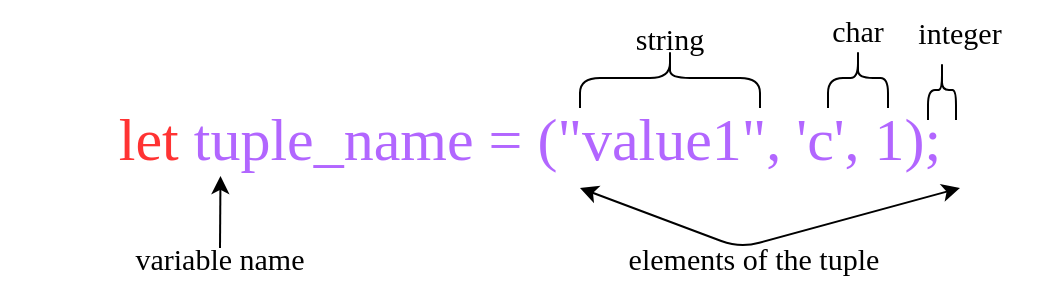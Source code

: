 <mxfile>
    <diagram id="wkZcW2R7m_rKK9hQJaxY" name="Page-1">
        <mxGraphModel dx="1035" dy="900" grid="1" gridSize="10" guides="1" tooltips="1" connect="1" arrows="1" fold="1" page="1" pageScale="1" pageWidth="800" pageHeight="500" math="0" shadow="0">
            <root>
                <mxCell id="0"/>
                <mxCell id="1" parent="0"/>
                <mxCell id="2" value="&lt;font color=&quot;#ff3333&quot;&gt;let&lt;/font&gt; &lt;font color=&quot;#b266ff&quot;&gt;tuple_name = (&quot;value1&quot;, 'c', 1);&lt;/font&gt;" style="text;html=1;strokeColor=none;fillColor=none;align=center;verticalAlign=middle;whiteSpace=wrap;rounded=0;fontSize=30;fontFamily=Comic Sans MS;movable=0;resizable=0;rotatable=0;deletable=0;editable=0;connectable=0;" vertex="1" parent="1">
                    <mxGeometry x="130" y="230" width="530" height="30" as="geometry"/>
                </mxCell>
                <mxCell id="4" value="" style="edgeStyle=none;html=1;fontFamily=Comic Sans MS;fontSize=15;fontColor=#B266FF;exitX=0.5;exitY=0;exitDx=0;exitDy=0;entryX=0.208;entryY=1.133;entryDx=0;entryDy=0;entryPerimeter=0;movable=0;resizable=0;rotatable=0;deletable=0;editable=0;connectable=0;" edge="1" parent="1" source="3" target="2">
                    <mxGeometry relative="1" as="geometry"/>
                </mxCell>
                <mxCell id="3" value="&lt;font style=&quot;font-size: 15px ; line-height: 0.8&quot;&gt;variable name&lt;/font&gt;" style="text;html=1;strokeColor=none;fillColor=none;align=center;verticalAlign=middle;whiteSpace=wrap;rounded=0;fontFamily=Comic Sans MS;fontSize=30;fontColor=#000000;movable=0;resizable=0;rotatable=0;deletable=0;editable=0;connectable=0;" vertex="1" parent="1">
                    <mxGeometry x="190" y="300" width="100" as="geometry"/>
                </mxCell>
                <mxCell id="5" value="string" style="text;html=1;strokeColor=none;fillColor=none;align=center;verticalAlign=middle;whiteSpace=wrap;rounded=0;fontFamily=Comic Sans MS;fontSize=15;fontColor=#000000;movable=0;resizable=0;rotatable=0;deletable=0;editable=0;connectable=0;" vertex="1" parent="1">
                    <mxGeometry x="435" y="180" width="60" height="30" as="geometry"/>
                </mxCell>
                <mxCell id="6" value="" style="shape=curlyBracket;whiteSpace=wrap;html=1;rounded=1;flipH=1;fontFamily=Comic Sans MS;fontSize=15;fontColor=#B266FF;rotation=-90;size=0.5;movable=0;resizable=0;rotatable=0;deletable=0;editable=0;connectable=0;" vertex="1" parent="1">
                    <mxGeometry x="450" y="170" width="30" height="90" as="geometry"/>
                </mxCell>
                <mxCell id="7" value="" style="shape=curlyBracket;whiteSpace=wrap;html=1;rounded=1;flipH=1;fontFamily=Comic Sans MS;fontSize=15;fontColor=#B266FF;rotation=-90;size=0.5;movable=0;resizable=0;rotatable=0;deletable=0;editable=0;connectable=0;" vertex="1" parent="1">
                    <mxGeometry x="544" y="200" width="30" height="30" as="geometry"/>
                </mxCell>
                <mxCell id="8" value="char" style="text;html=1;strokeColor=none;fillColor=none;align=center;verticalAlign=middle;whiteSpace=wrap;rounded=0;fontFamily=Comic Sans MS;fontSize=15;fontColor=#000000;movable=0;resizable=0;rotatable=0;deletable=0;editable=0;connectable=0;" vertex="1" parent="1">
                    <mxGeometry x="529" y="176" width="60" height="30" as="geometry"/>
                </mxCell>
                <mxCell id="9" value="integer" style="text;html=1;strokeColor=none;fillColor=none;align=center;verticalAlign=middle;whiteSpace=wrap;rounded=0;fontFamily=Comic Sans MS;fontSize=15;fontColor=#000000;movable=0;resizable=0;rotatable=0;deletable=0;editable=0;connectable=0;" vertex="1" parent="1">
                    <mxGeometry x="580" y="177" width="60" height="30" as="geometry"/>
                </mxCell>
                <mxCell id="10" value="" style="shape=curlyBracket;whiteSpace=wrap;html=1;rounded=1;flipH=1;fontFamily=Comic Sans MS;fontSize=15;fontColor=#B266FF;rotation=-90;size=0.5;movable=0;resizable=0;rotatable=0;deletable=0;editable=0;connectable=0;" vertex="1" parent="1">
                    <mxGeometry x="586" y="214" width="30" height="14" as="geometry"/>
                </mxCell>
                <mxCell id="11" value="" style="endArrow=classic;startArrow=classic;html=1;fontFamily=Comic Sans MS;fontSize=15;fontColor=#B266FF;movable=0;resizable=0;rotatable=0;deletable=0;editable=0;connectable=0;" edge="1" parent="1">
                    <mxGeometry width="50" height="50" relative="1" as="geometry">
                        <mxPoint x="420" y="270" as="sourcePoint"/>
                        <mxPoint x="610" y="270" as="targetPoint"/>
                        <Array as="points">
                            <mxPoint x="500" y="300"/>
                        </Array>
                    </mxGeometry>
                </mxCell>
                <mxCell id="12" value="&lt;font style=&quot;font-size: 15px ; line-height: 0.8&quot;&gt;elements of the tuple&lt;/font&gt;" style="text;html=1;strokeColor=none;fillColor=none;align=center;verticalAlign=middle;whiteSpace=wrap;rounded=0;fontFamily=Comic Sans MS;fontSize=30;fontColor=#000000;movable=0;resizable=0;rotatable=0;deletable=0;editable=0;connectable=0;" vertex="1" parent="1">
                    <mxGeometry x="427" y="300" width="160" as="geometry"/>
                </mxCell>
            </root>
        </mxGraphModel>
    </diagram>
</mxfile>